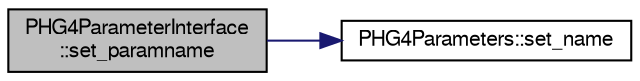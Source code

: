 digraph "PHG4ParameterInterface::set_paramname"
{
  bgcolor="transparent";
  edge [fontname="FreeSans",fontsize="10",labelfontname="FreeSans",labelfontsize="10"];
  node [fontname="FreeSans",fontsize="10",shape=record];
  rankdir="LR";
  Node1 [label="PHG4ParameterInterface\l::set_paramname",height=0.2,width=0.4,color="black", fillcolor="grey75", style="filled" fontcolor="black"];
  Node1 -> Node2 [color="midnightblue",fontsize="10",style="solid",fontname="FreeSans"];
  Node2 [label="PHG4Parameters::set_name",height=0.2,width=0.4,color="black",URL="$da/d29/classPHG4Parameters.html#ac90c04d20b53d69bd9cd4d685804a50b"];
}
